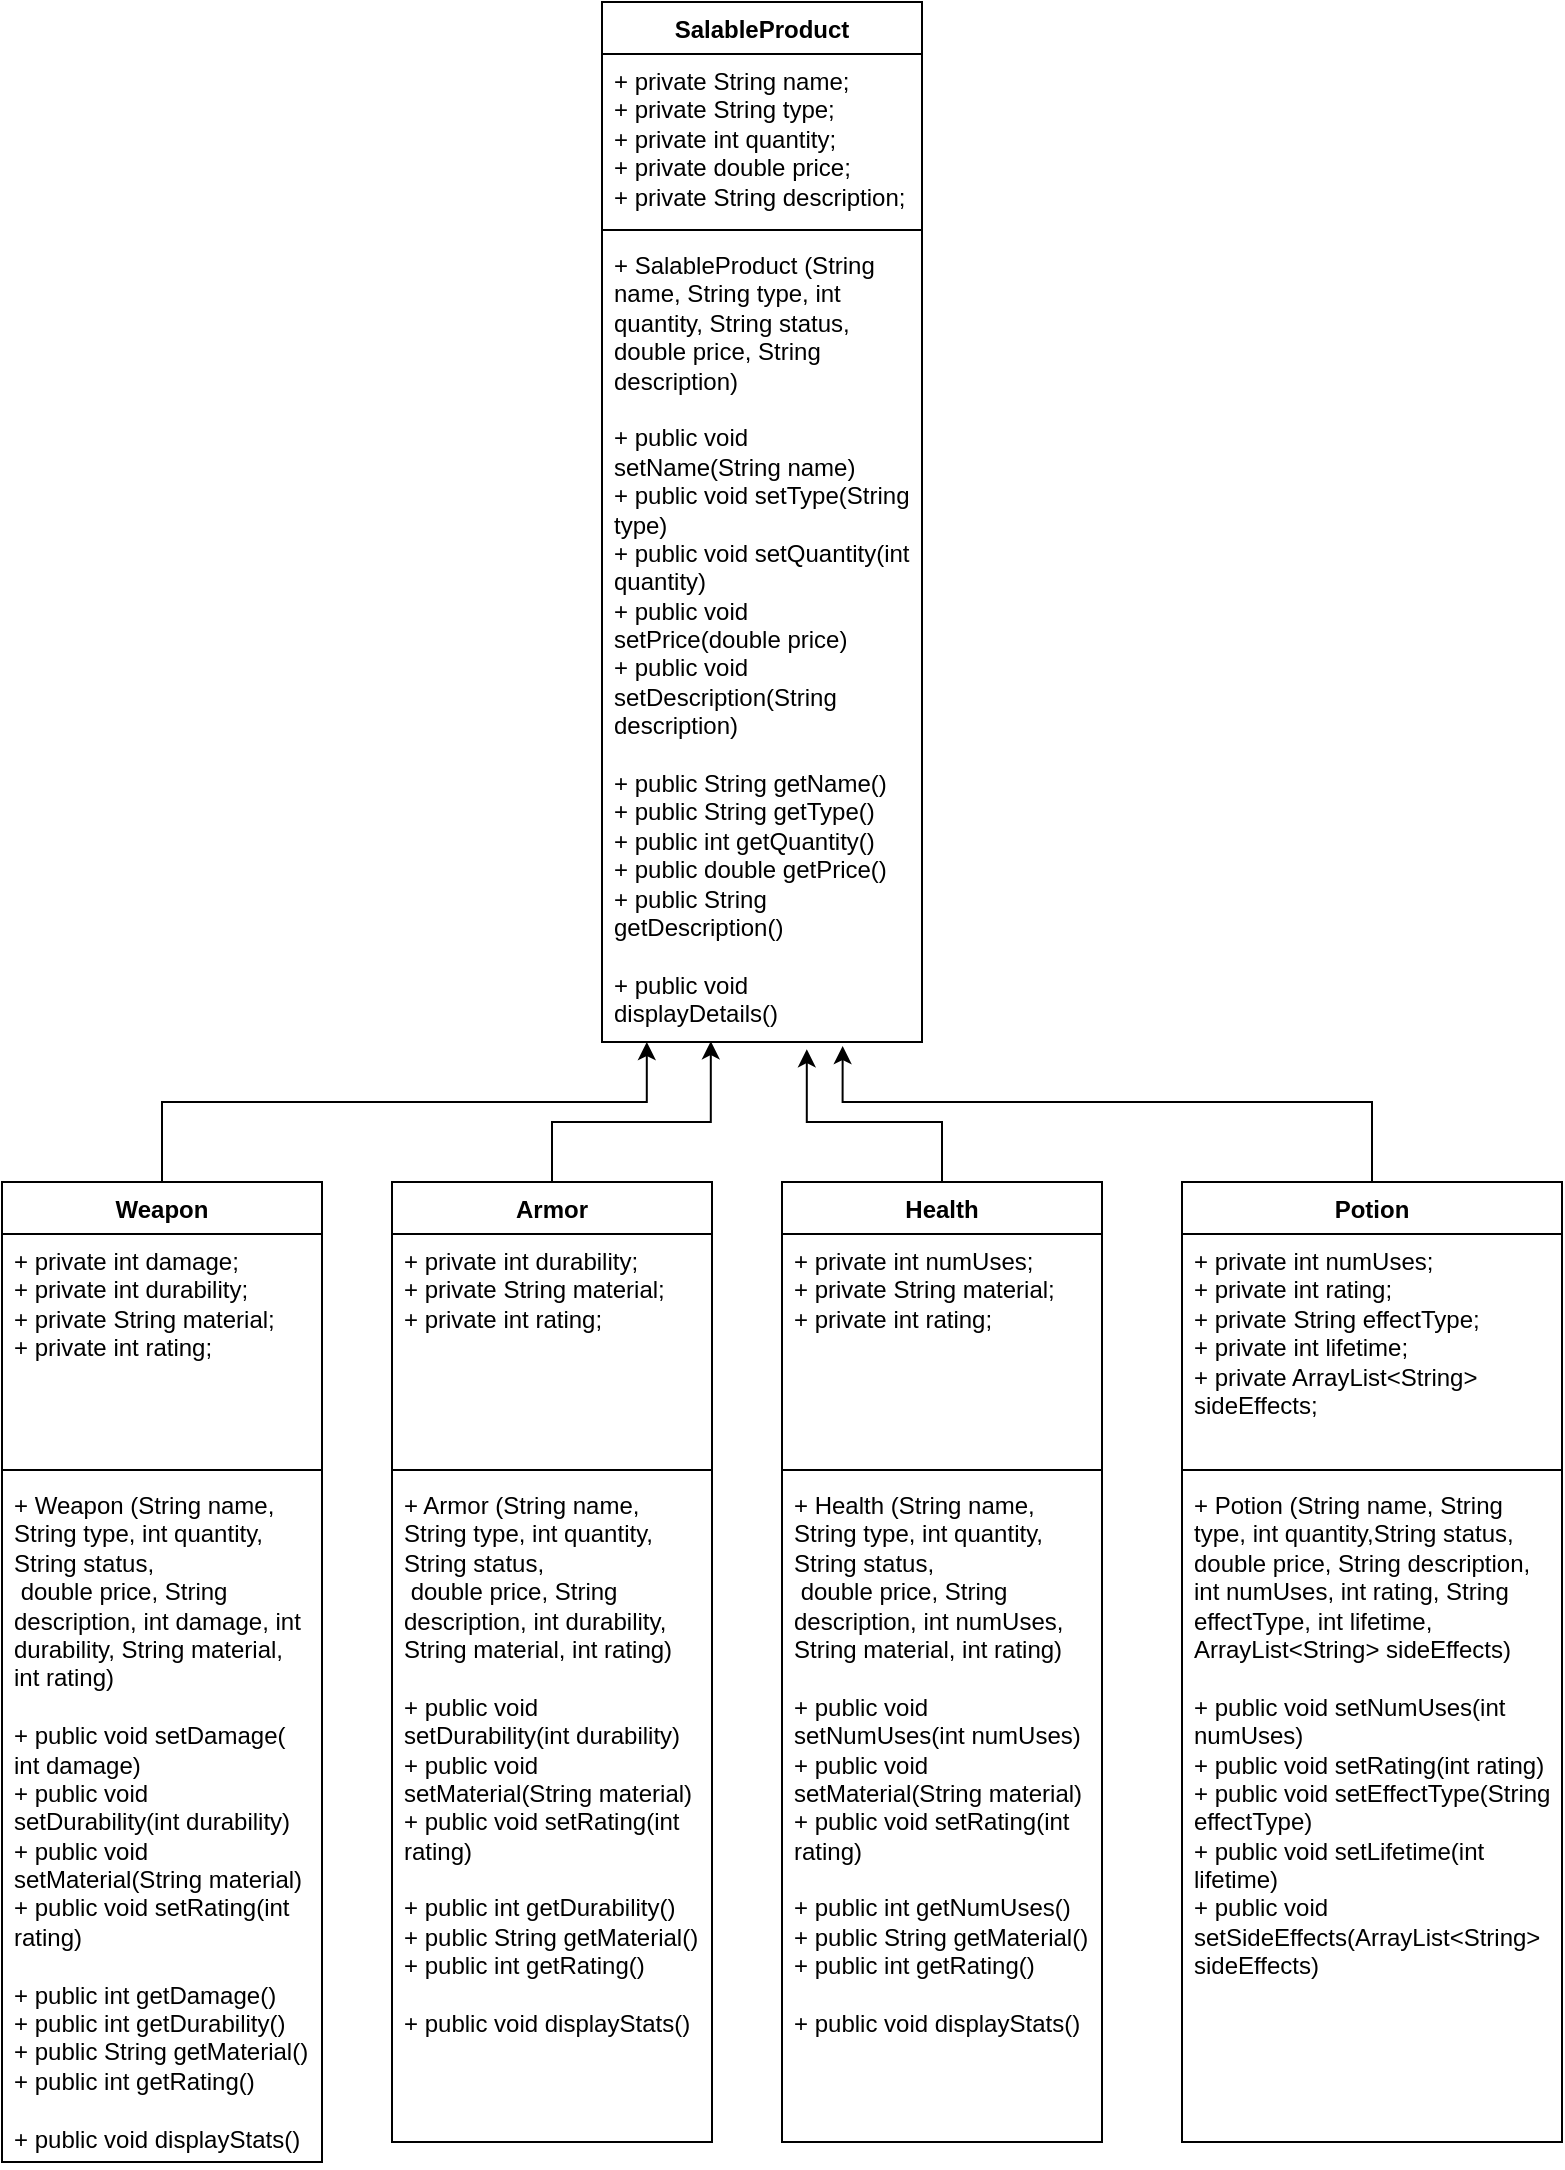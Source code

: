 <mxfile version="21.7.4" type="device">
  <diagram name="Page-1" id="lcWZcj6KDM0-dl4hAlhy">
    <mxGraphModel dx="810" dy="2400" grid="1" gridSize="10" guides="1" tooltips="1" connect="1" arrows="1" fold="1" page="1" pageScale="1" pageWidth="850" pageHeight="1100" math="0" shadow="0">
      <root>
        <mxCell id="0" />
        <mxCell id="1" parent="0" />
        <mxCell id="MryCxwJ2JtJVVyy8R8ik-1" value="SalableProduct" style="swimlane;fontStyle=1;align=center;verticalAlign=top;childLayout=stackLayout;horizontal=1;startSize=26;horizontalStack=0;resizeParent=1;resizeParentMax=0;resizeLast=0;collapsible=1;marginBottom=0;whiteSpace=wrap;html=1;" vertex="1" parent="1">
          <mxGeometry x="460" y="-40" width="160" height="520" as="geometry" />
        </mxCell>
        <mxCell id="MryCxwJ2JtJVVyy8R8ik-2" value="+ private String name;&lt;br style=&quot;border-color: var(--border-color);&quot;&gt;+ private String type;&lt;br style=&quot;border-color: var(--border-color);&quot;&gt;+ private int quantity;&lt;br style=&quot;border-color: var(--border-color);&quot;&gt;+ private double price;&lt;br&gt;+ private String description;" style="text;strokeColor=none;fillColor=none;align=left;verticalAlign=top;spacingLeft=4;spacingRight=4;overflow=hidden;rotatable=0;points=[[0,0.5],[1,0.5]];portConstraint=eastwest;whiteSpace=wrap;html=1;" vertex="1" parent="MryCxwJ2JtJVVyy8R8ik-1">
          <mxGeometry y="26" width="160" height="84" as="geometry" />
        </mxCell>
        <mxCell id="MryCxwJ2JtJVVyy8R8ik-3" value="" style="line;strokeWidth=1;fillColor=none;align=left;verticalAlign=middle;spacingTop=-1;spacingLeft=3;spacingRight=3;rotatable=0;labelPosition=right;points=[];portConstraint=eastwest;strokeColor=inherit;" vertex="1" parent="MryCxwJ2JtJVVyy8R8ik-1">
          <mxGeometry y="110" width="160" height="8" as="geometry" />
        </mxCell>
        <mxCell id="MryCxwJ2JtJVVyy8R8ik-4" value="+ SalableProduct (String name, String type, int quantity, String status,&amp;nbsp; double price, String description)&lt;br&gt;&lt;br&gt;+ public void setName(String name)&lt;br&gt;+ public void setType(String type)&lt;br&gt;+ public void setQuantity(int quantity)&lt;br&gt;+ public void setPrice(double price)&lt;br&gt;+ public void setDescription(String description)&lt;br&gt;&lt;br&gt;+ public String getName()&lt;br&gt;+ public String getType()&lt;br&gt;+ public int getQuantity()&lt;br&gt;+ public double getPrice()&lt;br&gt;+ public String getDescription()&lt;br&gt;&lt;br&gt;+ public void displayDetails()" style="text;strokeColor=none;fillColor=none;align=left;verticalAlign=top;spacingLeft=4;spacingRight=4;overflow=hidden;rotatable=0;points=[[0,0.5],[1,0.5]];portConstraint=eastwest;whiteSpace=wrap;html=1;" vertex="1" parent="MryCxwJ2JtJVVyy8R8ik-1">
          <mxGeometry y="118" width="160" height="402" as="geometry" />
        </mxCell>
        <mxCell id="MryCxwJ2JtJVVyy8R8ik-23" style="edgeStyle=orthogonalEdgeStyle;rounded=0;orthogonalLoop=1;jettySize=auto;html=1;entryX=0.34;entryY=0.999;entryDx=0;entryDy=0;entryPerimeter=0;" edge="1" parent="1" source="MryCxwJ2JtJVVyy8R8ik-5" target="MryCxwJ2JtJVVyy8R8ik-4">
          <mxGeometry relative="1" as="geometry">
            <Array as="points">
              <mxPoint x="435" y="520" />
              <mxPoint x="514" y="520" />
            </Array>
          </mxGeometry>
        </mxCell>
        <mxCell id="MryCxwJ2JtJVVyy8R8ik-5" value="Armor" style="swimlane;fontStyle=1;align=center;verticalAlign=top;childLayout=stackLayout;horizontal=1;startSize=26;horizontalStack=0;resizeParent=1;resizeParentMax=0;resizeLast=0;collapsible=1;marginBottom=0;whiteSpace=wrap;html=1;" vertex="1" parent="1">
          <mxGeometry x="355" y="550" width="160" height="480" as="geometry" />
        </mxCell>
        <mxCell id="MryCxwJ2JtJVVyy8R8ik-6" value="+ private int durability;&lt;br&gt;+ private String material;&lt;br&gt;+ private int rating;" style="text;strokeColor=none;fillColor=none;align=left;verticalAlign=top;spacingLeft=4;spacingRight=4;overflow=hidden;rotatable=0;points=[[0,0.5],[1,0.5]];portConstraint=eastwest;whiteSpace=wrap;html=1;" vertex="1" parent="MryCxwJ2JtJVVyy8R8ik-5">
          <mxGeometry y="26" width="160" height="114" as="geometry" />
        </mxCell>
        <mxCell id="MryCxwJ2JtJVVyy8R8ik-7" value="" style="line;strokeWidth=1;fillColor=none;align=left;verticalAlign=middle;spacingTop=-1;spacingLeft=3;spacingRight=3;rotatable=0;labelPosition=right;points=[];portConstraint=eastwest;strokeColor=inherit;" vertex="1" parent="MryCxwJ2JtJVVyy8R8ik-5">
          <mxGeometry y="140" width="160" height="8" as="geometry" />
        </mxCell>
        <mxCell id="MryCxwJ2JtJVVyy8R8ik-8" value="+ Armor (String name, String type, int quantity, String status,&lt;br&gt;&amp;nbsp;double price, String description, int durability, String material, int rating)&lt;br&gt;&lt;br&gt;+ public void setDurability(int durability)&lt;br&gt;+ public void setMaterial(String material)&lt;br&gt;+ public void setRating(int rating)&lt;br&gt;&lt;br&gt;+ public int getDurability()&lt;br&gt;+ public String getMaterial()&lt;br&gt;+ public int getRating()&lt;br&gt;&lt;br&gt;+ public void displayStats()" style="text;strokeColor=none;fillColor=none;align=left;verticalAlign=top;spacingLeft=4;spacingRight=4;overflow=hidden;rotatable=0;points=[[0,0.5],[1,0.5]];portConstraint=eastwest;whiteSpace=wrap;html=1;" vertex="1" parent="MryCxwJ2JtJVVyy8R8ik-5">
          <mxGeometry y="148" width="160" height="332" as="geometry" />
        </mxCell>
        <mxCell id="MryCxwJ2JtJVVyy8R8ik-22" style="edgeStyle=orthogonalEdgeStyle;rounded=0;orthogonalLoop=1;jettySize=auto;html=1;entryX=0.14;entryY=1;entryDx=0;entryDy=0;entryPerimeter=0;" edge="1" parent="1" source="MryCxwJ2JtJVVyy8R8ik-9" target="MryCxwJ2JtJVVyy8R8ik-4">
          <mxGeometry relative="1" as="geometry">
            <Array as="points">
              <mxPoint x="240" y="510" />
              <mxPoint x="482" y="510" />
            </Array>
          </mxGeometry>
        </mxCell>
        <mxCell id="MryCxwJ2JtJVVyy8R8ik-9" value="Weapon" style="swimlane;fontStyle=1;align=center;verticalAlign=top;childLayout=stackLayout;horizontal=1;startSize=26;horizontalStack=0;resizeParent=1;resizeParentMax=0;resizeLast=0;collapsible=1;marginBottom=0;whiteSpace=wrap;html=1;" vertex="1" parent="1">
          <mxGeometry x="160" y="550" width="160" height="490" as="geometry" />
        </mxCell>
        <mxCell id="MryCxwJ2JtJVVyy8R8ik-10" value="+ private int damage;&lt;br&gt;+ private int durability;&lt;br&gt;+ private String material;&lt;br&gt;+ private int rating;" style="text;strokeColor=none;fillColor=none;align=left;verticalAlign=top;spacingLeft=4;spacingRight=4;overflow=hidden;rotatable=0;points=[[0,0.5],[1,0.5]];portConstraint=eastwest;whiteSpace=wrap;html=1;" vertex="1" parent="MryCxwJ2JtJVVyy8R8ik-9">
          <mxGeometry y="26" width="160" height="114" as="geometry" />
        </mxCell>
        <mxCell id="MryCxwJ2JtJVVyy8R8ik-11" value="" style="line;strokeWidth=1;fillColor=none;align=left;verticalAlign=middle;spacingTop=-1;spacingLeft=3;spacingRight=3;rotatable=0;labelPosition=right;points=[];portConstraint=eastwest;strokeColor=inherit;" vertex="1" parent="MryCxwJ2JtJVVyy8R8ik-9">
          <mxGeometry y="140" width="160" height="8" as="geometry" />
        </mxCell>
        <mxCell id="MryCxwJ2JtJVVyy8R8ik-12" value="+ Weapon (String name, String type, int quantity, String status,&amp;nbsp;&lt;br&gt;&amp;nbsp;double price, String description, int damage, int durability, String material, int rating)&lt;br&gt;&lt;br&gt;+ public void setDamage( int damage)&lt;br&gt;+ public void setDurability(int durability)&lt;br&gt;+ public void setMaterial(String material)&lt;br&gt;+ public void setRating(int rating)&lt;br&gt;&lt;br&gt;+ public int getDamage()&lt;br&gt;+ public int getDurability()&lt;br&gt;+ public String getMaterial()&lt;br&gt;+ public int getRating()&lt;br&gt;&lt;br&gt;+ public void displayStats()" style="text;strokeColor=none;fillColor=none;align=left;verticalAlign=top;spacingLeft=4;spacingRight=4;overflow=hidden;rotatable=0;points=[[0,0.5],[1,0.5]];portConstraint=eastwest;whiteSpace=wrap;html=1;" vertex="1" parent="MryCxwJ2JtJVVyy8R8ik-9">
          <mxGeometry y="148" width="160" height="342" as="geometry" />
        </mxCell>
        <mxCell id="MryCxwJ2JtJVVyy8R8ik-24" style="edgeStyle=orthogonalEdgeStyle;rounded=0;orthogonalLoop=1;jettySize=auto;html=1;entryX=0.64;entryY=1.009;entryDx=0;entryDy=0;entryPerimeter=0;" edge="1" parent="1" source="MryCxwJ2JtJVVyy8R8ik-13" target="MryCxwJ2JtJVVyy8R8ik-4">
          <mxGeometry relative="1" as="geometry">
            <Array as="points">
              <mxPoint x="630" y="520" />
              <mxPoint x="562" y="520" />
            </Array>
          </mxGeometry>
        </mxCell>
        <mxCell id="MryCxwJ2JtJVVyy8R8ik-13" value="Health" style="swimlane;fontStyle=1;align=center;verticalAlign=top;childLayout=stackLayout;horizontal=1;startSize=26;horizontalStack=0;resizeParent=1;resizeParentMax=0;resizeLast=0;collapsible=1;marginBottom=0;whiteSpace=wrap;html=1;" vertex="1" parent="1">
          <mxGeometry x="550" y="550" width="160" height="480" as="geometry" />
        </mxCell>
        <mxCell id="MryCxwJ2JtJVVyy8R8ik-14" value="+ private int numUses;&lt;br&gt;+ private String material;&lt;br&gt;+ private int rating;" style="text;strokeColor=none;fillColor=none;align=left;verticalAlign=top;spacingLeft=4;spacingRight=4;overflow=hidden;rotatable=0;points=[[0,0.5],[1,0.5]];portConstraint=eastwest;whiteSpace=wrap;html=1;" vertex="1" parent="MryCxwJ2JtJVVyy8R8ik-13">
          <mxGeometry y="26" width="160" height="114" as="geometry" />
        </mxCell>
        <mxCell id="MryCxwJ2JtJVVyy8R8ik-15" value="" style="line;strokeWidth=1;fillColor=none;align=left;verticalAlign=middle;spacingTop=-1;spacingLeft=3;spacingRight=3;rotatable=0;labelPosition=right;points=[];portConstraint=eastwest;strokeColor=inherit;" vertex="1" parent="MryCxwJ2JtJVVyy8R8ik-13">
          <mxGeometry y="140" width="160" height="8" as="geometry" />
        </mxCell>
        <mxCell id="MryCxwJ2JtJVVyy8R8ik-16" value="+ Health (String name, String type, int quantity, String status,&amp;nbsp;&lt;br&gt;&amp;nbsp;double price, String description, int numUses, String material, int rating)&lt;br&gt;&lt;br&gt;+ public void setNumUses(int numUses)&lt;br&gt;+ public void setMaterial(String material)&lt;br&gt;+ public void setRating(int rating)&lt;br&gt;&lt;br&gt;+ public int getNumUses()&lt;br&gt;+ public String getMaterial()&lt;br&gt;+ public int getRating()&lt;br&gt;&lt;br&gt;+ public void displayStats()" style="text;strokeColor=none;fillColor=none;align=left;verticalAlign=top;spacingLeft=4;spacingRight=4;overflow=hidden;rotatable=0;points=[[0,0.5],[1,0.5]];portConstraint=eastwest;whiteSpace=wrap;html=1;" vertex="1" parent="MryCxwJ2JtJVVyy8R8ik-13">
          <mxGeometry y="148" width="160" height="332" as="geometry" />
        </mxCell>
        <mxCell id="MryCxwJ2JtJVVyy8R8ik-25" style="edgeStyle=orthogonalEdgeStyle;rounded=0;orthogonalLoop=1;jettySize=auto;html=1;entryX=0.752;entryY=1.005;entryDx=0;entryDy=0;entryPerimeter=0;" edge="1" parent="1" source="MryCxwJ2JtJVVyy8R8ik-17" target="MryCxwJ2JtJVVyy8R8ik-4">
          <mxGeometry relative="1" as="geometry">
            <Array as="points">
              <mxPoint x="845" y="510" />
              <mxPoint x="580" y="510" />
            </Array>
          </mxGeometry>
        </mxCell>
        <mxCell id="MryCxwJ2JtJVVyy8R8ik-17" value="Potion" style="swimlane;fontStyle=1;align=center;verticalAlign=top;childLayout=stackLayout;horizontal=1;startSize=26;horizontalStack=0;resizeParent=1;resizeParentMax=0;resizeLast=0;collapsible=1;marginBottom=0;whiteSpace=wrap;html=1;" vertex="1" parent="1">
          <mxGeometry x="750" y="550" width="190" height="480" as="geometry" />
        </mxCell>
        <mxCell id="MryCxwJ2JtJVVyy8R8ik-18" value="+ private int numUses;&lt;br&gt;+ private int rating;&lt;br&gt;+ private String effectType;&lt;br&gt;+ private int lifetime;&lt;br&gt;+ private ArrayList&amp;lt;String&amp;gt; sideEffects;" style="text;strokeColor=none;fillColor=none;align=left;verticalAlign=top;spacingLeft=4;spacingRight=4;overflow=hidden;rotatable=0;points=[[0,0.5],[1,0.5]];portConstraint=eastwest;whiteSpace=wrap;html=1;" vertex="1" parent="MryCxwJ2JtJVVyy8R8ik-17">
          <mxGeometry y="26" width="190" height="114" as="geometry" />
        </mxCell>
        <mxCell id="MryCxwJ2JtJVVyy8R8ik-19" value="" style="line;strokeWidth=1;fillColor=none;align=left;verticalAlign=middle;spacingTop=-1;spacingLeft=3;spacingRight=3;rotatable=0;labelPosition=right;points=[];portConstraint=eastwest;strokeColor=inherit;" vertex="1" parent="MryCxwJ2JtJVVyy8R8ik-17">
          <mxGeometry y="140" width="190" height="8" as="geometry" />
        </mxCell>
        <mxCell id="MryCxwJ2JtJVVyy8R8ik-20" value="+ Potion (String name, String type, int quantity,String status,&amp;nbsp;&lt;br&gt;double price, String description, int numUses, int rating, String effectType, int lifetime, ArrayList&amp;lt;String&amp;gt; sideEffects)&lt;br&gt;&lt;br&gt;+ public void setNumUses(int numUses)&lt;br&gt;+ public void setRating(int rating)&amp;nbsp;&lt;br&gt;+ public void setEffectType(String effectType)&lt;br&gt;+ public void setLifetime(int lifetime)&lt;br&gt;+ public void setSideEffects(ArrayList&amp;lt;String&amp;gt; sideEffects)" style="text;strokeColor=none;fillColor=none;align=left;verticalAlign=top;spacingLeft=4;spacingRight=4;overflow=hidden;rotatable=0;points=[[0,0.5],[1,0.5]];portConstraint=eastwest;whiteSpace=wrap;html=1;" vertex="1" parent="MryCxwJ2JtJVVyy8R8ik-17">
          <mxGeometry y="148" width="190" height="332" as="geometry" />
        </mxCell>
      </root>
    </mxGraphModel>
  </diagram>
</mxfile>
